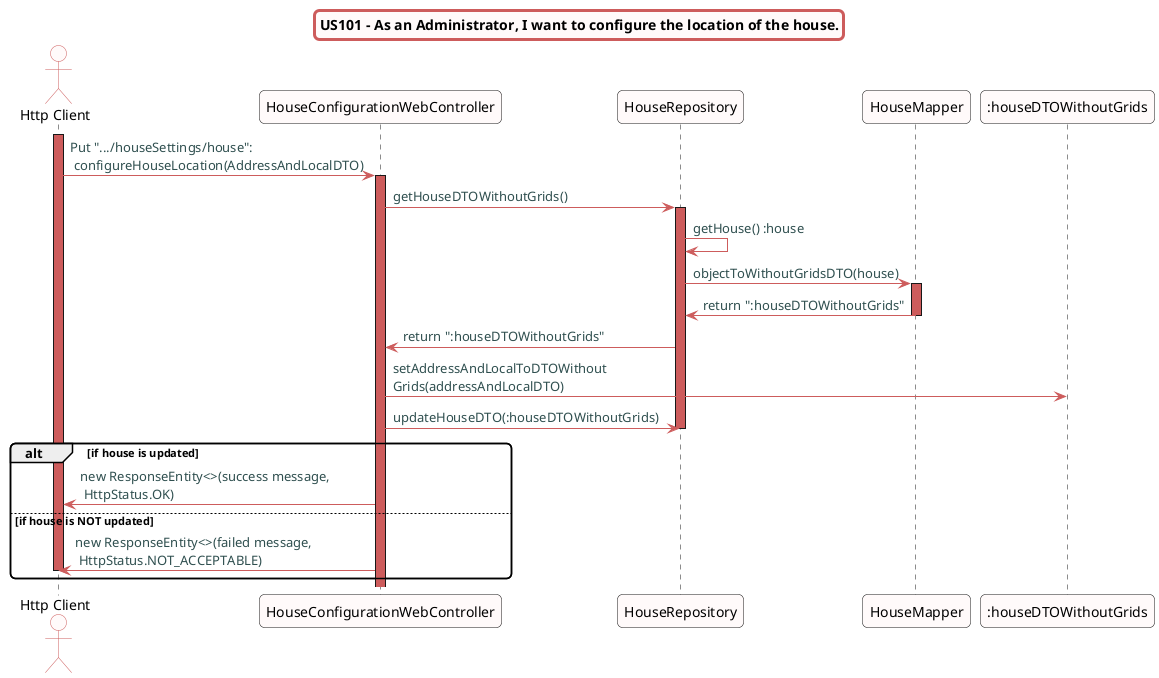 @startuml
skinparam titleBorderRoundCorner 10
skinparam titleBorderThickness 3
skinparam titleBorderColor indianred
skinparam titleBackgroundColor snow
skinparam FontName quicksand

skinparam actor {
 	BorderColor indianred
 	backgroundColor Snow
 	}

 skinparam sequence {
 	LifeLineBackgroundColor indianred
 	ParticipantBackgroundColor snow
}

 skinparam roundcorner 10

 skinparam component {
   arrowThickness 1
   ArrowFontName Verdana
   ArrowColor indianred
   ArrowFontColor darkslategrey
 }
title US101 - As an Administrator, I want to configure the location of the house.

actor "Http Client"
activate "Http Client"
"Http Client" -> "HouseConfigurationWebController":  Put ".../houseSettings/house":\n configureHouseLocation(AddressAndLocalDTO)
activate "HouseConfigurationWebController"
"HouseConfigurationWebController" -> "HouseRepository": getHouseDTOWithoutGrids()
activate "HouseRepository"
"HouseRepository" -> "HouseRepository": getHouse() :house
"HouseRepository" -> "HouseMapper": objectToWithoutGridsDTO(house)
activate "HouseMapper"
"HouseMapper" -> "HouseRepository": return ":houseDTOWithoutGrids"
deactivate "HouseMapper"
"HouseRepository" -> "HouseConfigurationWebController": return ":houseDTOWithoutGrids"
"HouseConfigurationWebController" -> ":houseDTOWithoutGrids":setAddressAndLocalToDTOWithout\nGrids(addressAndLocalDTO)
"HouseConfigurationWebController" -> "HouseRepository": updateHouseDTO(:houseDTOWithoutGrids)
deactivate "HouseRepository"
alt if house is updated
"HouseConfigurationWebController" -> "Http Client": new ResponseEntity<>(success message,\n HttpStatus.OK)
else if house is NOT updated
"HouseConfigurationWebController" -> "Http Client": new ResponseEntity<>(failed message,\n HttpStatus.NOT_ACCEPTABLE)

deactivate "Http Client"
end

@enduml
